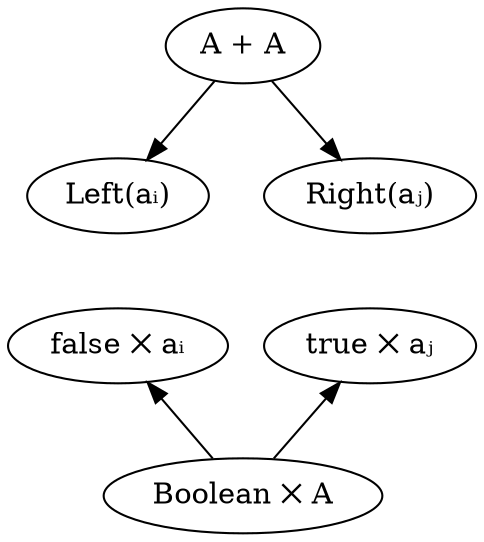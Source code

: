 digraph {
    AorA[label="A + A"]
    LeftA[label="Left(aᵢ)" class="value"]
    RightA[label="Right(aⱼ)" class="value"]

    AorA -> LeftA
    AorA -> RightA

    BooleanAndA[label="Boolean ✕ A"]
    trueAndA[label="true ✕ aⱼ" class="value"]
    falseAndA[label="false ✕ aᵢ" class="value"]

    trueAndA -> BooleanAndA[dir=back]
    falseAndA -> BooleanAndA[dir=back]

    LeftA -> falseAndA[style=invis]
    falseAndA -> LeftA[style=invis]
    RightA -> trueAndA[style=invis]
    trueAndA -> RightA[style=invis]
}

